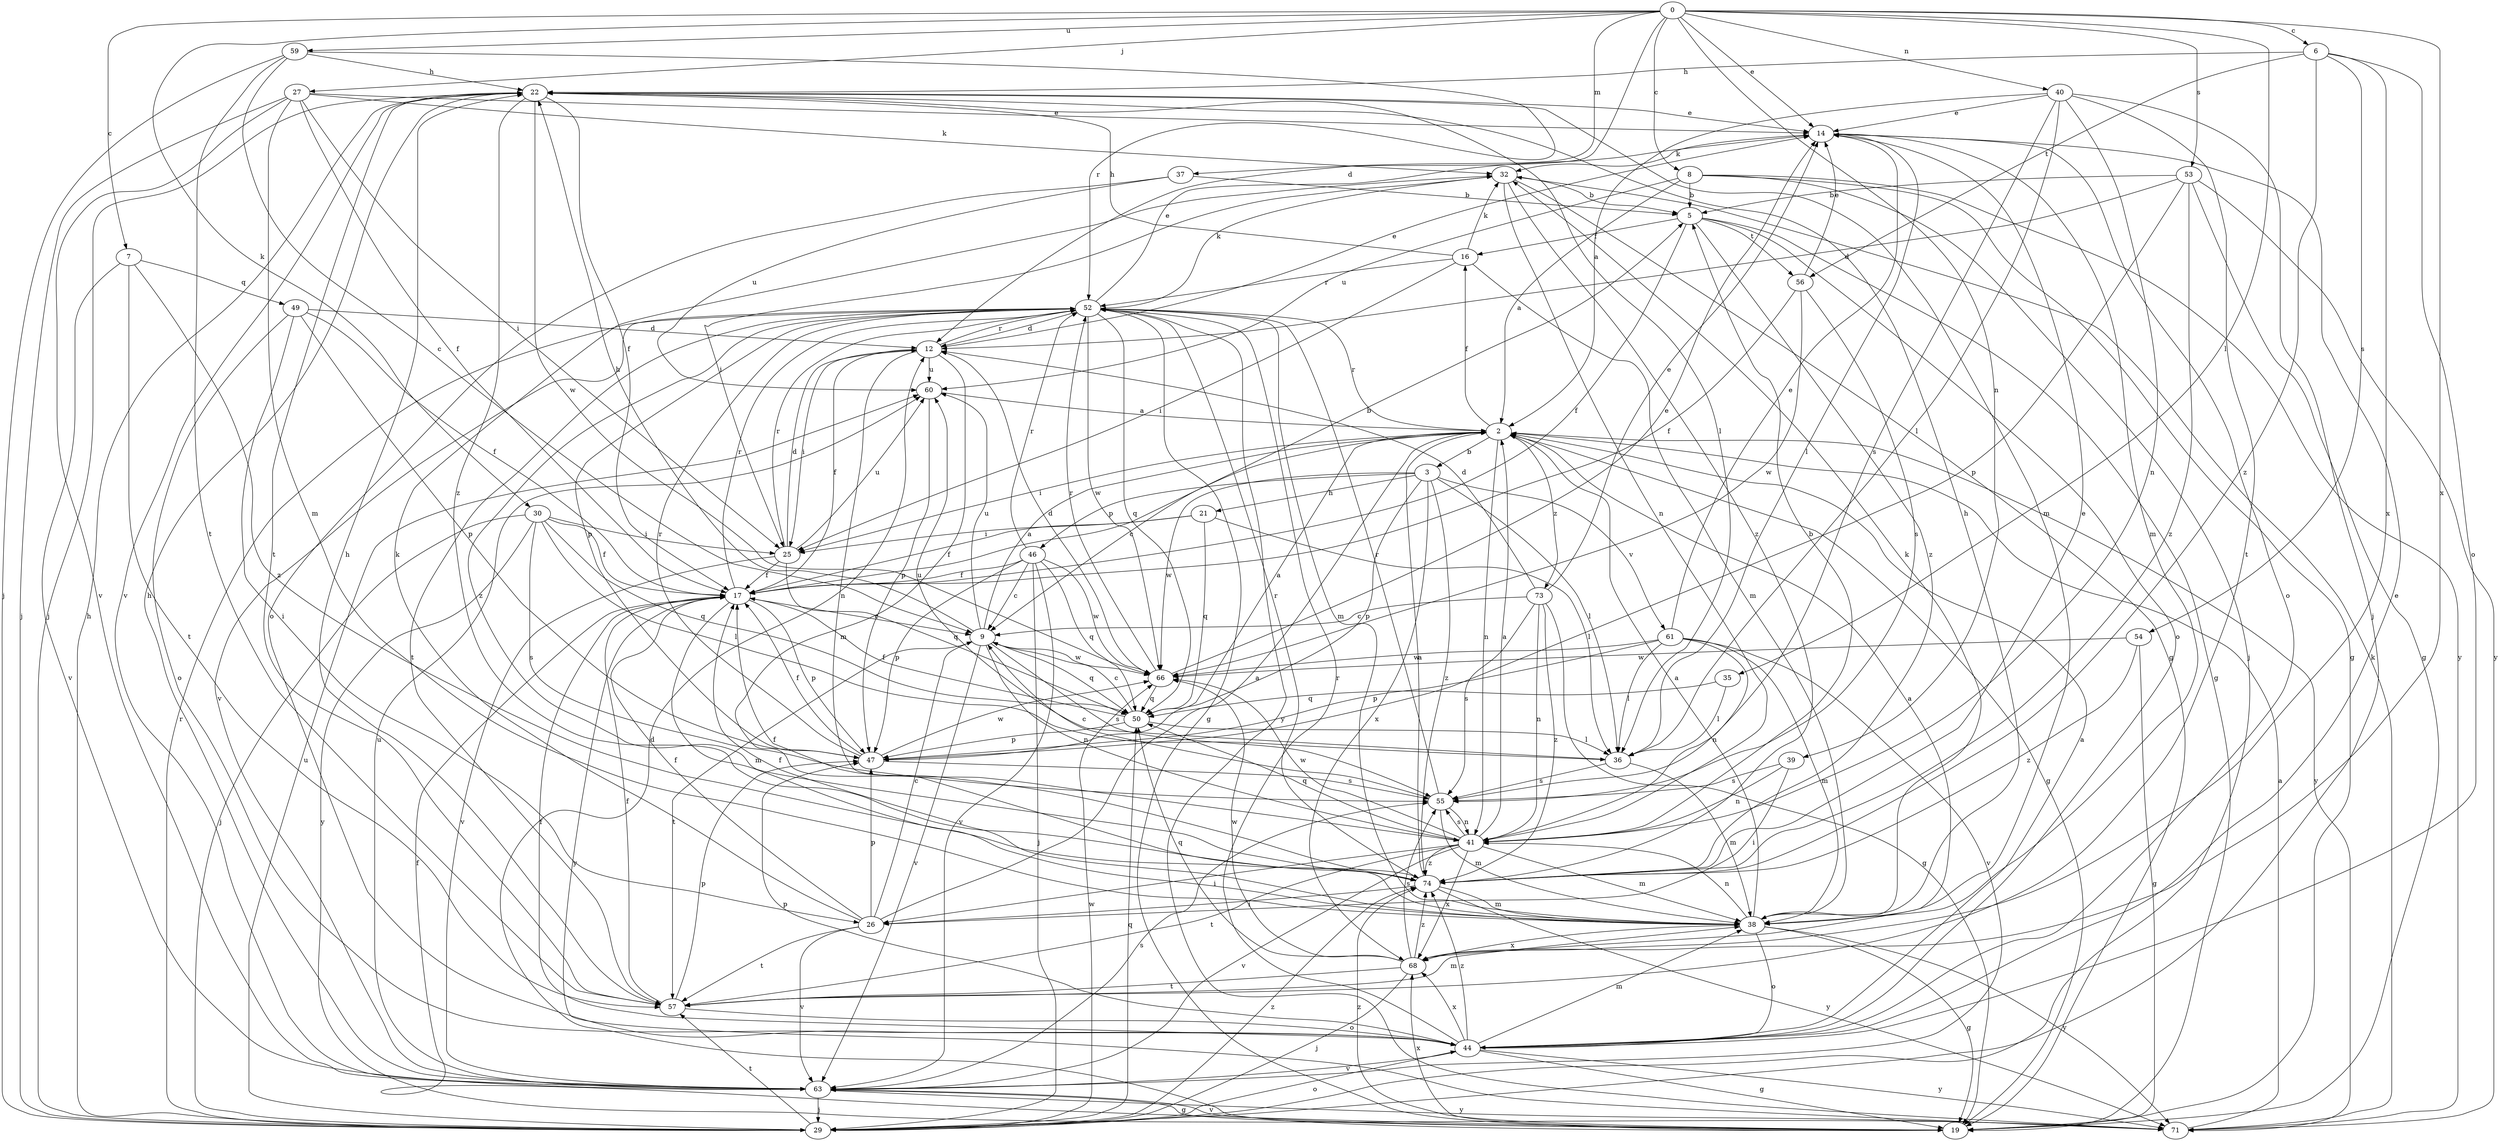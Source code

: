 strict digraph  {
0;
2;
3;
5;
6;
7;
8;
9;
12;
14;
16;
17;
19;
21;
22;
25;
26;
27;
29;
30;
32;
35;
36;
37;
38;
39;
40;
41;
44;
46;
47;
49;
50;
52;
53;
54;
55;
56;
57;
59;
60;
61;
63;
66;
68;
71;
73;
74;
0 -> 6  [label=c];
0 -> 7  [label=c];
0 -> 8  [label=c];
0 -> 12  [label=d];
0 -> 14  [label=e];
0 -> 27  [label=j];
0 -> 30  [label=k];
0 -> 35  [label=l];
0 -> 37  [label=m];
0 -> 39  [label=n];
0 -> 40  [label=n];
0 -> 53  [label=s];
0 -> 59  [label=u];
0 -> 68  [label=x];
2 -> 3  [label=b];
2 -> 9  [label=c];
2 -> 16  [label=f];
2 -> 19  [label=g];
2 -> 25  [label=i];
2 -> 41  [label=n];
2 -> 52  [label=r];
2 -> 71  [label=y];
2 -> 73  [label=z];
3 -> 21  [label=h];
3 -> 36  [label=l];
3 -> 46  [label=p];
3 -> 47  [label=p];
3 -> 61  [label=v];
3 -> 66  [label=w];
3 -> 68  [label=x];
3 -> 74  [label=z];
5 -> 16  [label=f];
5 -> 17  [label=f];
5 -> 19  [label=g];
5 -> 44  [label=o];
5 -> 56  [label=t];
5 -> 74  [label=z];
6 -> 22  [label=h];
6 -> 44  [label=o];
6 -> 54  [label=s];
6 -> 56  [label=t];
6 -> 68  [label=x];
6 -> 74  [label=z];
7 -> 49  [label=q];
7 -> 57  [label=t];
7 -> 63  [label=v];
7 -> 74  [label=z];
8 -> 2  [label=a];
8 -> 5  [label=b];
8 -> 19  [label=g];
8 -> 29  [label=j];
8 -> 60  [label=u];
8 -> 71  [label=y];
9 -> 2  [label=a];
9 -> 22  [label=h];
9 -> 41  [label=n];
9 -> 50  [label=q];
9 -> 55  [label=s];
9 -> 57  [label=t];
9 -> 60  [label=u];
9 -> 63  [label=v];
9 -> 66  [label=w];
12 -> 14  [label=e];
12 -> 17  [label=f];
12 -> 25  [label=i];
12 -> 38  [label=m];
12 -> 41  [label=n];
12 -> 52  [label=r];
12 -> 60  [label=u];
14 -> 32  [label=k];
14 -> 36  [label=l];
14 -> 38  [label=m];
14 -> 44  [label=o];
16 -> 22  [label=h];
16 -> 25  [label=i];
16 -> 32  [label=k];
16 -> 38  [label=m];
16 -> 52  [label=r];
17 -> 5  [label=b];
17 -> 9  [label=c];
17 -> 38  [label=m];
17 -> 47  [label=p];
17 -> 52  [label=r];
17 -> 71  [label=y];
19 -> 12  [label=d];
19 -> 17  [label=f];
19 -> 63  [label=v];
19 -> 68  [label=x];
19 -> 74  [label=z];
21 -> 17  [label=f];
21 -> 25  [label=i];
21 -> 36  [label=l];
21 -> 50  [label=q];
22 -> 14  [label=e];
22 -> 17  [label=f];
22 -> 29  [label=j];
22 -> 36  [label=l];
22 -> 38  [label=m];
22 -> 57  [label=t];
22 -> 63  [label=v];
22 -> 66  [label=w];
22 -> 74  [label=z];
25 -> 12  [label=d];
25 -> 17  [label=f];
25 -> 50  [label=q];
25 -> 52  [label=r];
25 -> 60  [label=u];
25 -> 63  [label=v];
26 -> 2  [label=a];
26 -> 9  [label=c];
26 -> 17  [label=f];
26 -> 32  [label=k];
26 -> 47  [label=p];
26 -> 57  [label=t];
26 -> 63  [label=v];
27 -> 14  [label=e];
27 -> 17  [label=f];
27 -> 25  [label=i];
27 -> 29  [label=j];
27 -> 32  [label=k];
27 -> 38  [label=m];
27 -> 63  [label=v];
29 -> 22  [label=h];
29 -> 44  [label=o];
29 -> 50  [label=q];
29 -> 52  [label=r];
29 -> 57  [label=t];
29 -> 60  [label=u];
29 -> 66  [label=w];
29 -> 74  [label=z];
30 -> 17  [label=f];
30 -> 25  [label=i];
30 -> 29  [label=j];
30 -> 36  [label=l];
30 -> 50  [label=q];
30 -> 55  [label=s];
30 -> 71  [label=y];
32 -> 5  [label=b];
32 -> 19  [label=g];
32 -> 25  [label=i];
32 -> 41  [label=n];
32 -> 74  [label=z];
35 -> 36  [label=l];
35 -> 50  [label=q];
36 -> 38  [label=m];
36 -> 55  [label=s];
36 -> 60  [label=u];
37 -> 5  [label=b];
37 -> 44  [label=o];
37 -> 60  [label=u];
38 -> 2  [label=a];
38 -> 17  [label=f];
38 -> 19  [label=g];
38 -> 22  [label=h];
38 -> 32  [label=k];
38 -> 41  [label=n];
38 -> 44  [label=o];
38 -> 68  [label=x];
38 -> 71  [label=y];
39 -> 26  [label=i];
39 -> 41  [label=n];
39 -> 55  [label=s];
40 -> 2  [label=a];
40 -> 14  [label=e];
40 -> 29  [label=j];
40 -> 36  [label=l];
40 -> 41  [label=n];
40 -> 55  [label=s];
40 -> 57  [label=t];
41 -> 2  [label=a];
41 -> 5  [label=b];
41 -> 26  [label=i];
41 -> 38  [label=m];
41 -> 50  [label=q];
41 -> 55  [label=s];
41 -> 57  [label=t];
41 -> 63  [label=v];
41 -> 66  [label=w];
41 -> 68  [label=x];
41 -> 74  [label=z];
44 -> 2  [label=a];
44 -> 14  [label=e];
44 -> 17  [label=f];
44 -> 19  [label=g];
44 -> 38  [label=m];
44 -> 47  [label=p];
44 -> 52  [label=r];
44 -> 63  [label=v];
44 -> 68  [label=x];
44 -> 71  [label=y];
44 -> 74  [label=z];
46 -> 9  [label=c];
46 -> 17  [label=f];
46 -> 29  [label=j];
46 -> 47  [label=p];
46 -> 50  [label=q];
46 -> 52  [label=r];
46 -> 63  [label=v];
46 -> 66  [label=w];
47 -> 17  [label=f];
47 -> 52  [label=r];
47 -> 55  [label=s];
47 -> 66  [label=w];
49 -> 12  [label=d];
49 -> 17  [label=f];
49 -> 26  [label=i];
49 -> 44  [label=o];
49 -> 47  [label=p];
50 -> 2  [label=a];
50 -> 9  [label=c];
50 -> 17  [label=f];
50 -> 36  [label=l];
50 -> 47  [label=p];
52 -> 12  [label=d];
52 -> 14  [label=e];
52 -> 19  [label=g];
52 -> 32  [label=k];
52 -> 38  [label=m];
52 -> 47  [label=p];
52 -> 50  [label=q];
52 -> 57  [label=t];
52 -> 63  [label=v];
52 -> 66  [label=w];
52 -> 71  [label=y];
52 -> 74  [label=z];
53 -> 5  [label=b];
53 -> 12  [label=d];
53 -> 19  [label=g];
53 -> 47  [label=p];
53 -> 71  [label=y];
53 -> 74  [label=z];
54 -> 19  [label=g];
54 -> 66  [label=w];
54 -> 74  [label=z];
55 -> 9  [label=c];
55 -> 38  [label=m];
55 -> 41  [label=n];
55 -> 52  [label=r];
56 -> 14  [label=e];
56 -> 17  [label=f];
56 -> 55  [label=s];
56 -> 66  [label=w];
57 -> 17  [label=f];
57 -> 22  [label=h];
57 -> 38  [label=m];
57 -> 44  [label=o];
57 -> 47  [label=p];
59 -> 9  [label=c];
59 -> 22  [label=h];
59 -> 29  [label=j];
59 -> 52  [label=r];
59 -> 57  [label=t];
60 -> 2  [label=a];
60 -> 47  [label=p];
61 -> 14  [label=e];
61 -> 36  [label=l];
61 -> 38  [label=m];
61 -> 41  [label=n];
61 -> 47  [label=p];
61 -> 63  [label=v];
61 -> 66  [label=w];
63 -> 19  [label=g];
63 -> 22  [label=h];
63 -> 29  [label=j];
63 -> 55  [label=s];
63 -> 60  [label=u];
63 -> 71  [label=y];
66 -> 12  [label=d];
66 -> 14  [label=e];
66 -> 50  [label=q];
66 -> 52  [label=r];
68 -> 2  [label=a];
68 -> 29  [label=j];
68 -> 50  [label=q];
68 -> 55  [label=s];
68 -> 57  [label=t];
68 -> 66  [label=w];
68 -> 74  [label=z];
71 -> 2  [label=a];
71 -> 32  [label=k];
73 -> 9  [label=c];
73 -> 12  [label=d];
73 -> 14  [label=e];
73 -> 19  [label=g];
73 -> 41  [label=n];
73 -> 55  [label=s];
73 -> 74  [label=z];
74 -> 2  [label=a];
74 -> 14  [label=e];
74 -> 17  [label=f];
74 -> 26  [label=i];
74 -> 38  [label=m];
74 -> 52  [label=r];
74 -> 71  [label=y];
}
